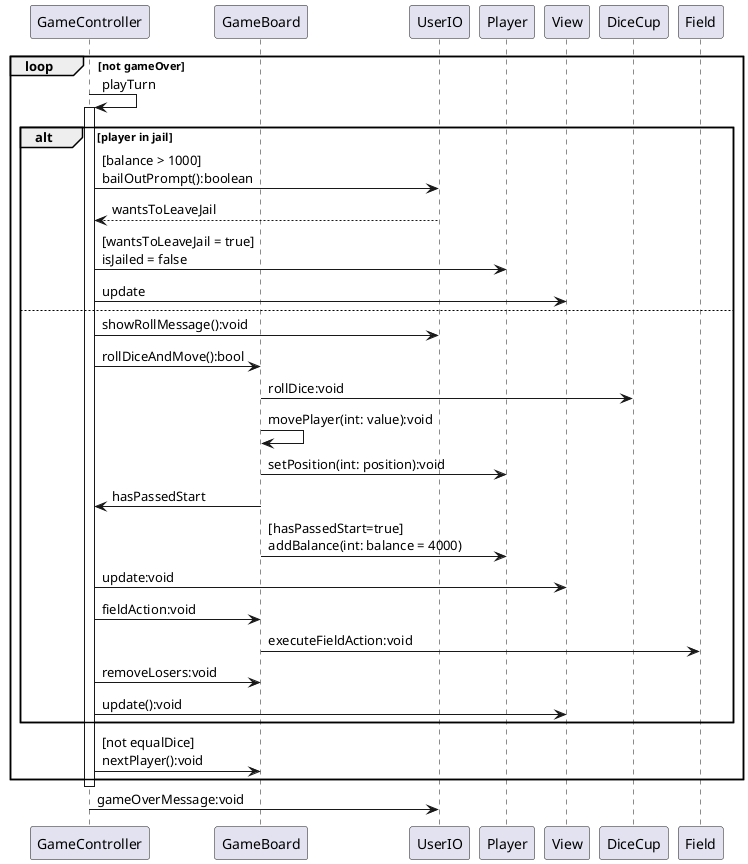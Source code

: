 @startuml
participant GameController
participant GameBoard
loop not gameOver
    GameController -> GameController : playTurn
    activate GameController
    alt player in jail
        GameController -> UserIO :  [balance > 1000]\nbailOutPrompt():boolean
        UserIO --> GameController : wantsToLeaveJail
        GameController -> Player : [wantsToLeaveJail = true] \nisJailed = false
        GameController -> View : update
    else
        GameController -> UserIO : showRollMessage():void
        GameController -> GameBoard : rollDiceAndMove():bool
        GameBoard -> DiceCup : rollDice:void
        GameBoard -> GameBoard: movePlayer(int: value):void
        GameBoard -> Player: setPosition(int: position):void
        GameBoard -> GameController: hasPassedStart
        GameBoard -> Player: [hasPassedStart=true] \naddBalance(int: balance = 4000)
        GameController -> View : update:void
        GameController -> GameBoard : fieldAction:void
        GameBoard -> Field : executeFieldAction:void
        GameController -> GameBoard : removeLosers:void
        GameController -> View : update():void
    end
    GameController -> GameBoard :[not equalDice] \nnextPlayer():void
end
deactivate GameController
GameController -> UserIO : gameOverMessage:void
@enduml